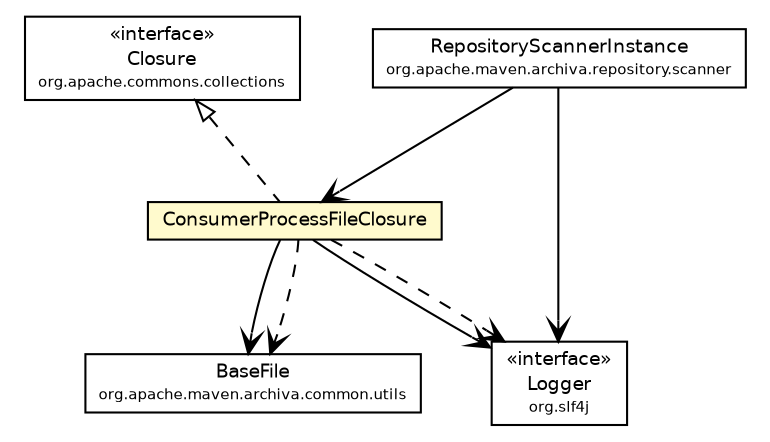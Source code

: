 #!/usr/local/bin/dot
#
# Class diagram 
# Generated by UmlGraph version 4.6 (http://www.spinellis.gr/sw/umlgraph)
#

digraph G {
	edge [fontname="Helvetica",fontsize=10,labelfontname="Helvetica",labelfontsize=10];
	node [fontname="Helvetica",fontsize=10,shape=plaintext];
	// org.apache.maven.archiva.common.utils.BaseFile
	c77133 [label=<<table border="0" cellborder="1" cellspacing="0" cellpadding="2" port="p" href="../../../common/utils/BaseFile.html">
		<tr><td><table border="0" cellspacing="0" cellpadding="1">
			<tr><td> BaseFile </td></tr>
			<tr><td><font point-size="7.0"> org.apache.maven.archiva.common.utils </font></td></tr>
		</table></td></tr>
		</table>>, fontname="Helvetica", fontcolor="black", fontsize=9.0];
	// org.apache.maven.archiva.repository.scanner.RepositoryScannerInstance
	c77253 [label=<<table border="0" cellborder="1" cellspacing="0" cellpadding="2" port="p" href="../RepositoryScannerInstance.html">
		<tr><td><table border="0" cellspacing="0" cellpadding="1">
			<tr><td> RepositoryScannerInstance </td></tr>
			<tr><td><font point-size="7.0"> org.apache.maven.archiva.repository.scanner </font></td></tr>
		</table></td></tr>
		</table>>, fontname="Helvetica", fontcolor="black", fontsize=9.0];
	// org.apache.maven.archiva.repository.scanner.functors.ConsumerProcessFileClosure
	c77259 [label=<<table border="0" cellborder="1" cellspacing="0" cellpadding="2" port="p" bgcolor="lemonChiffon" href="./ConsumerProcessFileClosure.html">
		<tr><td><table border="0" cellspacing="0" cellpadding="1">
			<tr><td> ConsumerProcessFileClosure </td></tr>
		</table></td></tr>
		</table>>, fontname="Helvetica", fontcolor="black", fontsize=9.0];
	//org.apache.maven.archiva.repository.scanner.functors.ConsumerProcessFileClosure implements org.apache.commons.collections.Closure
	c77499:p -> c77259:p [dir=back,arrowtail=empty,style=dashed];
	// org.apache.maven.archiva.repository.scanner.RepositoryScannerInstance NAVASSOC org.slf4j.Logger
	c77253:p -> c77500:p [taillabel="", label="", headlabel="", fontname="Helvetica", fontcolor="black", fontsize=10.0, color="black", arrowhead=open];
	// org.apache.maven.archiva.repository.scanner.RepositoryScannerInstance NAVASSOC org.apache.maven.archiva.repository.scanner.functors.ConsumerProcessFileClosure
	c77253:p -> c77259:p [taillabel="", label="", headlabel="", fontname="Helvetica", fontcolor="black", fontsize=10.0, color="black", arrowhead=open];
	// org.apache.maven.archiva.repository.scanner.functors.ConsumerProcessFileClosure NAVASSOC org.slf4j.Logger
	c77259:p -> c77500:p [taillabel="", label="", headlabel="", fontname="Helvetica", fontcolor="black", fontsize=10.0, color="black", arrowhead=open];
	// org.apache.maven.archiva.repository.scanner.functors.ConsumerProcessFileClosure NAVASSOC org.apache.maven.archiva.common.utils.BaseFile
	c77259:p -> c77133:p [taillabel="", label="", headlabel="", fontname="Helvetica", fontcolor="black", fontsize=10.0, color="black", arrowhead=open];
	// org.apache.maven.archiva.repository.scanner.functors.ConsumerProcessFileClosure DEPEND org.apache.maven.archiva.common.utils.BaseFile
	c77259:p -> c77133:p [taillabel="", label="", headlabel="", fontname="Helvetica", fontcolor="black", fontsize=10.0, color="black", arrowhead=open, style=dashed];
	// org.apache.maven.archiva.repository.scanner.functors.ConsumerProcessFileClosure DEPEND org.slf4j.Logger
	c77259:p -> c77500:p [taillabel="", label="", headlabel="", fontname="Helvetica", fontcolor="black", fontsize=10.0, color="black", arrowhead=open, style=dashed];
	// org.slf4j.Logger
	c77500 [label=<<table border="0" cellborder="1" cellspacing="0" cellpadding="2" port="p" href="http://java.sun.com/j2se/1.4.2/docs/api/org/slf4j/Logger.html">
		<tr><td><table border="0" cellspacing="0" cellpadding="1">
			<tr><td> &laquo;interface&raquo; </td></tr>
			<tr><td> Logger </td></tr>
			<tr><td><font point-size="7.0"> org.slf4j </font></td></tr>
		</table></td></tr>
		</table>>, fontname="Helvetica", fontcolor="black", fontsize=9.0];
	// org.apache.commons.collections.Closure
	c77499 [label=<<table border="0" cellborder="1" cellspacing="0" cellpadding="2" port="p" href="http://java.sun.com/j2se/1.4.2/docs/api/org/apache/commons/collections/Closure.html">
		<tr><td><table border="0" cellspacing="0" cellpadding="1">
			<tr><td> &laquo;interface&raquo; </td></tr>
			<tr><td> Closure </td></tr>
			<tr><td><font point-size="7.0"> org.apache.commons.collections </font></td></tr>
		</table></td></tr>
		</table>>, fontname="Helvetica", fontcolor="black", fontsize=9.0];
}

